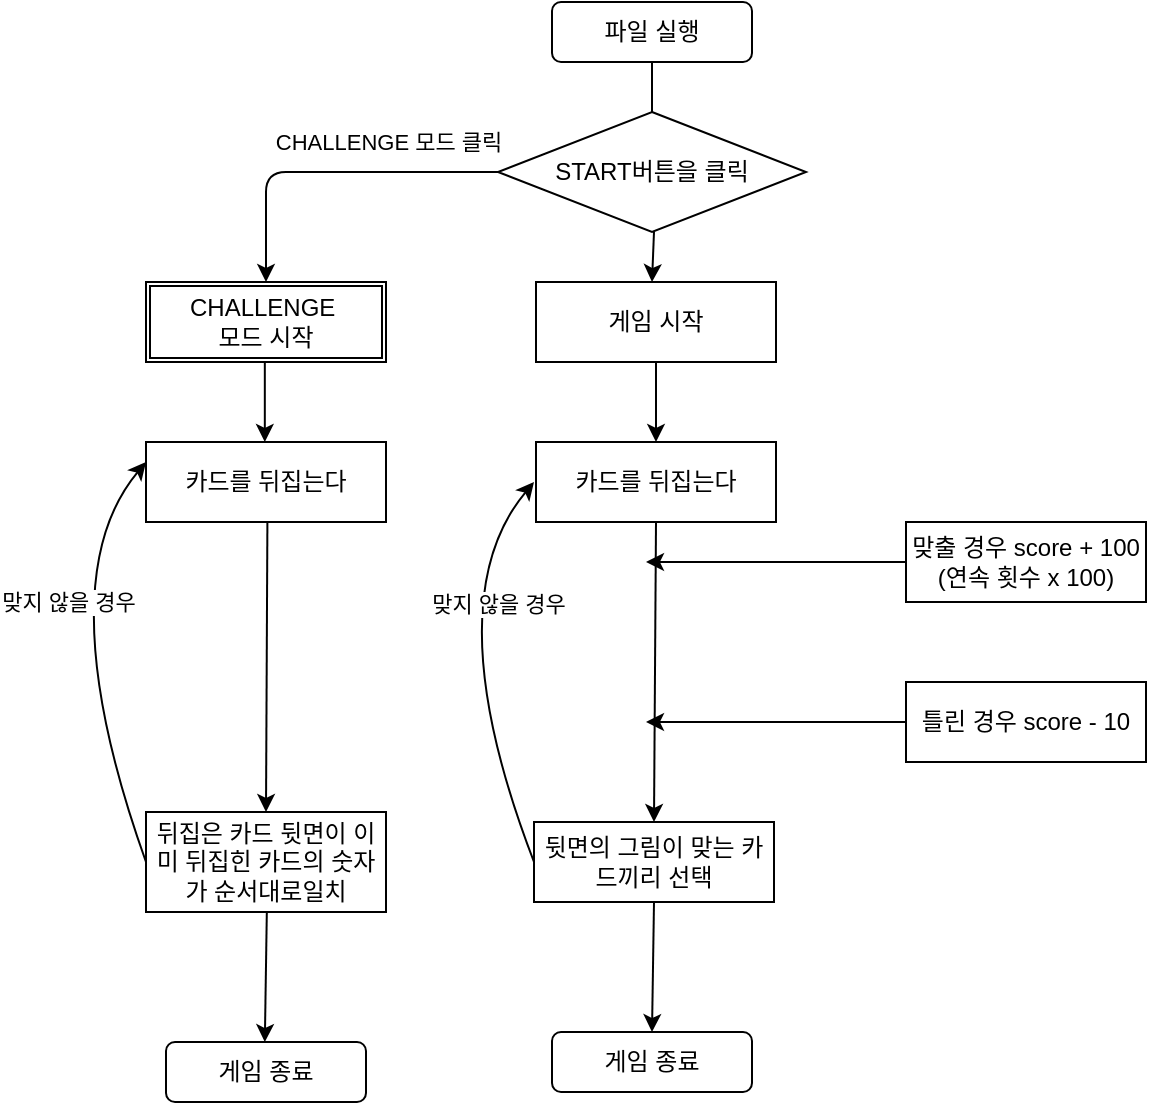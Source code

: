 <mxfile version="13.10.5" type="github"><diagram id="tnHW0Rf0xU4gPT-Rpqhe" name="Page-1"><mxGraphModel dx="1221" dy="578" grid="1" gridSize="10" guides="1" tooltips="1" connect="1" arrows="1" fold="1" page="1" pageScale="1" pageWidth="827" pageHeight="1169" math="0" shadow="0"><root><mxCell id="0"/><mxCell id="1" parent="0"/><mxCell id="-ZwTG7URHT8o0NfpZlHm-4" value="START버튼을 클릭" style="rhombus;whiteSpace=wrap;html=1;" vertex="1" parent="1"><mxGeometry x="336" y="95" width="154" height="60" as="geometry"/></mxCell><mxCell id="-ZwTG7URHT8o0NfpZlHm-7" value="" style="endArrow=classic;html=1;" edge="1" parent="1"><mxGeometry width="50" height="50" relative="1" as="geometry"><mxPoint x="414" y="155" as="sourcePoint"/><mxPoint x="413" y="180" as="targetPoint"/></mxGeometry></mxCell><mxCell id="-ZwTG7URHT8o0NfpZlHm-8" value="게임 시작" style="rounded=0;whiteSpace=wrap;html=1;" vertex="1" parent="1"><mxGeometry x="355" y="180" width="120" height="40" as="geometry"/></mxCell><mxCell id="-ZwTG7URHT8o0NfpZlHm-12" value="" style="endArrow=none;html=1;exitX=0.5;exitY=0;exitDx=0;exitDy=0;entryX=0.5;entryY=1;entryDx=0;entryDy=0;" edge="1" parent="1" source="-ZwTG7URHT8o0NfpZlHm-4"><mxGeometry width="50" height="50" relative="1" as="geometry"><mxPoint x="390" y="270" as="sourcePoint"/><mxPoint x="413" y="70" as="targetPoint"/></mxGeometry></mxCell><mxCell id="-ZwTG7URHT8o0NfpZlHm-14" value="게임 종료&lt;br&gt;" style="rounded=1;whiteSpace=wrap;html=1;" vertex="1" parent="1"><mxGeometry x="363" y="555" width="100" height="30" as="geometry"/></mxCell><mxCell id="-ZwTG7URHT8o0NfpZlHm-15" value="파일 실행" style="rounded=1;whiteSpace=wrap;html=1;" vertex="1" parent="1"><mxGeometry x="363" y="40" width="100" height="30" as="geometry"/></mxCell><mxCell id="-ZwTG7URHT8o0NfpZlHm-16" value="뒷면의 그림이 맞는 카드끼리 선택" style="rounded=0;whiteSpace=wrap;html=1;" vertex="1" parent="1"><mxGeometry x="354" y="450" width="120" height="40" as="geometry"/></mxCell><mxCell id="-ZwTG7URHT8o0NfpZlHm-20" value="카드를 뒤집는다" style="rounded=0;whiteSpace=wrap;html=1;" vertex="1" parent="1"><mxGeometry x="355" y="260" width="120" height="40" as="geometry"/></mxCell><mxCell id="-ZwTG7URHT8o0NfpZlHm-21" value="" style="endArrow=classic;html=1;exitX=0.5;exitY=1;exitDx=0;exitDy=0;entryX=0.5;entryY=0;entryDx=0;entryDy=0;" edge="1" parent="1" source="-ZwTG7URHT8o0NfpZlHm-8" target="-ZwTG7URHT8o0NfpZlHm-20"><mxGeometry width="50" height="50" relative="1" as="geometry"><mxPoint x="390" y="370" as="sourcePoint"/><mxPoint x="440" y="320" as="targetPoint"/></mxGeometry></mxCell><mxCell id="-ZwTG7URHT8o0NfpZlHm-22" value="" style="endArrow=classic;html=1;exitX=0.5;exitY=1;exitDx=0;exitDy=0;entryX=0.5;entryY=0;entryDx=0;entryDy=0;" edge="1" parent="1" source="-ZwTG7URHT8o0NfpZlHm-20" target="-ZwTG7URHT8o0NfpZlHm-16"><mxGeometry width="50" height="50" relative="1" as="geometry"><mxPoint x="390" y="370" as="sourcePoint"/><mxPoint x="440" y="320" as="targetPoint"/></mxGeometry></mxCell><mxCell id="-ZwTG7URHT8o0NfpZlHm-25" value="맞출 경우 score + 100 (연속 횟수 x 100)" style="rounded=0;whiteSpace=wrap;html=1;" vertex="1" parent="1"><mxGeometry x="540" y="300" width="120" height="40" as="geometry"/></mxCell><mxCell id="-ZwTG7URHT8o0NfpZlHm-26" value="틀린 경우 score - 10" style="rounded=0;whiteSpace=wrap;html=1;" vertex="1" parent="1"><mxGeometry x="540" y="380" width="120" height="40" as="geometry"/></mxCell><mxCell id="-ZwTG7URHT8o0NfpZlHm-27" value="" style="endArrow=classic;html=1;exitX=0;exitY=0.5;exitDx=0;exitDy=0;" edge="1" parent="1" source="-ZwTG7URHT8o0NfpZlHm-25"><mxGeometry width="50" height="50" relative="1" as="geometry"><mxPoint x="390" y="370" as="sourcePoint"/><mxPoint x="410" y="320" as="targetPoint"/></mxGeometry></mxCell><mxCell id="-ZwTG7URHT8o0NfpZlHm-28" value="" style="endArrow=classic;html=1;exitX=0;exitY=0.5;exitDx=0;exitDy=0;" edge="1" parent="1"><mxGeometry width="50" height="50" relative="1" as="geometry"><mxPoint x="540" y="400" as="sourcePoint"/><mxPoint x="410" y="400" as="targetPoint"/></mxGeometry></mxCell><mxCell id="-ZwTG7URHT8o0NfpZlHm-30" value="" style="endArrow=classic;html=1;entryX=0.5;entryY=0;entryDx=0;entryDy=0;exitX=0.5;exitY=1;exitDx=0;exitDy=0;" edge="1" parent="1" source="-ZwTG7URHT8o0NfpZlHm-16" target="-ZwTG7URHT8o0NfpZlHm-14"><mxGeometry width="50" height="50" relative="1" as="geometry"><mxPoint x="390" y="460" as="sourcePoint"/><mxPoint x="440" y="410" as="targetPoint"/></mxGeometry></mxCell><mxCell id="-ZwTG7URHT8o0NfpZlHm-36" value="CHALLENGE&amp;nbsp;&lt;br&gt;모드 시작" style="shape=ext;double=1;rounded=0;whiteSpace=wrap;html=1;" vertex="1" parent="1"><mxGeometry x="160" y="180" width="120" height="40" as="geometry"/></mxCell><mxCell id="-ZwTG7URHT8o0NfpZlHm-38" value="" style="edgeStyle=segmentEdgeStyle;endArrow=classic;html=1;exitX=0;exitY=0.5;exitDx=0;exitDy=0;entryX=0.5;entryY=0;entryDx=0;entryDy=0;" edge="1" parent="1" source="-ZwTG7URHT8o0NfpZlHm-4" target="-ZwTG7URHT8o0NfpZlHm-36"><mxGeometry width="50" height="50" relative="1" as="geometry"><mxPoint x="290" y="126" as="sourcePoint"/><mxPoint x="190" y="106" as="targetPoint"/></mxGeometry></mxCell><mxCell id="-ZwTG7URHT8o0NfpZlHm-39" value="CHALLENGE 모드 클릭" style="edgeLabel;html=1;align=center;verticalAlign=middle;resizable=0;points=[];" vertex="1" connectable="0" parent="-ZwTG7URHT8o0NfpZlHm-38"><mxGeometry x="-0.63" y="-2" relative="1" as="geometry"><mxPoint x="-24.23" y="-13.02" as="offset"/></mxGeometry></mxCell><mxCell id="-ZwTG7URHT8o0NfpZlHm-40" value="카드를 뒤집는다" style="rounded=0;whiteSpace=wrap;html=1;" vertex="1" parent="1"><mxGeometry x="160" y="260" width="120" height="40" as="geometry"/></mxCell><mxCell id="-ZwTG7URHT8o0NfpZlHm-41" value="뒤집은 카드 뒷면이 이미 뒤집힌 카드의 숫자가 순서대로일치" style="rounded=0;whiteSpace=wrap;html=1;" vertex="1" parent="1"><mxGeometry x="160" y="445" width="120" height="50" as="geometry"/></mxCell><mxCell id="-ZwTG7URHT8o0NfpZlHm-43" value="" style="endArrow=classic;html=1;exitX=0.5;exitY=1;exitDx=0;exitDy=0;entryX=0.5;entryY=0;entryDx=0;entryDy=0;" edge="1" parent="1"><mxGeometry width="50" height="50" relative="1" as="geometry"><mxPoint x="219.41" y="220" as="sourcePoint"/><mxPoint x="219.41" y="260" as="targetPoint"/></mxGeometry></mxCell><mxCell id="-ZwTG7URHT8o0NfpZlHm-44" value="" style="endArrow=classic;html=1;exitX=0.5;exitY=1;exitDx=0;exitDy=0;entryX=0.5;entryY=0;entryDx=0;entryDy=0;" edge="1" parent="1" target="-ZwTG7URHT8o0NfpZlHm-41"><mxGeometry width="50" height="50" relative="1" as="geometry"><mxPoint x="220.7" y="300" as="sourcePoint"/><mxPoint x="219.29" y="440" as="targetPoint"/></mxGeometry></mxCell><mxCell id="-ZwTG7URHT8o0NfpZlHm-45" value="" style="endArrow=classic;html=1;entryX=0.5;entryY=0;entryDx=0;entryDy=0;exitX=0.5;exitY=1;exitDx=0;exitDy=0;" edge="1" parent="1"><mxGeometry width="50" height="50" relative="1" as="geometry"><mxPoint x="220.41" y="495" as="sourcePoint"/><mxPoint x="219.41" y="560" as="targetPoint"/></mxGeometry></mxCell><mxCell id="-ZwTG7URHT8o0NfpZlHm-46" value="게임 종료&lt;br&gt;" style="rounded=1;whiteSpace=wrap;html=1;" vertex="1" parent="1"><mxGeometry x="170" y="560" width="100" height="30" as="geometry"/></mxCell><mxCell id="-ZwTG7URHT8o0NfpZlHm-48" value="" style="curved=1;endArrow=classic;html=1;exitX=0;exitY=0.5;exitDx=0;exitDy=0;" edge="1" parent="1" source="-ZwTG7URHT8o0NfpZlHm-16"><mxGeometry width="50" height="50" relative="1" as="geometry"><mxPoint x="310" y="450" as="sourcePoint"/><mxPoint x="354" y="280" as="targetPoint"/><Array as="points"><mxPoint x="304" y="340"/></Array></mxGeometry></mxCell><mxCell id="-ZwTG7URHT8o0NfpZlHm-49" value="맞지 않을 경우" style="edgeLabel;html=1;align=center;verticalAlign=middle;resizable=0;points=[];" vertex="1" connectable="0" parent="-ZwTG7URHT8o0NfpZlHm-48"><mxGeometry x="0.489" y="-15" relative="1" as="geometry"><mxPoint x="5.71" y="8.12" as="offset"/></mxGeometry></mxCell><mxCell id="-ZwTG7URHT8o0NfpZlHm-50" value="" style="curved=1;endArrow=classic;html=1;exitX=0;exitY=0.5;exitDx=0;exitDy=0;" edge="1" parent="1" source="-ZwTG7URHT8o0NfpZlHm-41"><mxGeometry width="50" height="50" relative="1" as="geometry"><mxPoint x="160" y="460" as="sourcePoint"/><mxPoint x="160" y="270" as="targetPoint"/><Array as="points"><mxPoint x="110" y="330"/></Array></mxGeometry></mxCell><mxCell id="-ZwTG7URHT8o0NfpZlHm-51" value="맞지 않을 경우" style="edgeLabel;html=1;align=center;verticalAlign=middle;resizable=0;points=[];" vertex="1" connectable="0" parent="-ZwTG7URHT8o0NfpZlHm-50"><mxGeometry x="0.489" y="-15" relative="1" as="geometry"><mxPoint x="-14.05" y="15.43" as="offset"/></mxGeometry></mxCell></root></mxGraphModel></diagram></mxfile>